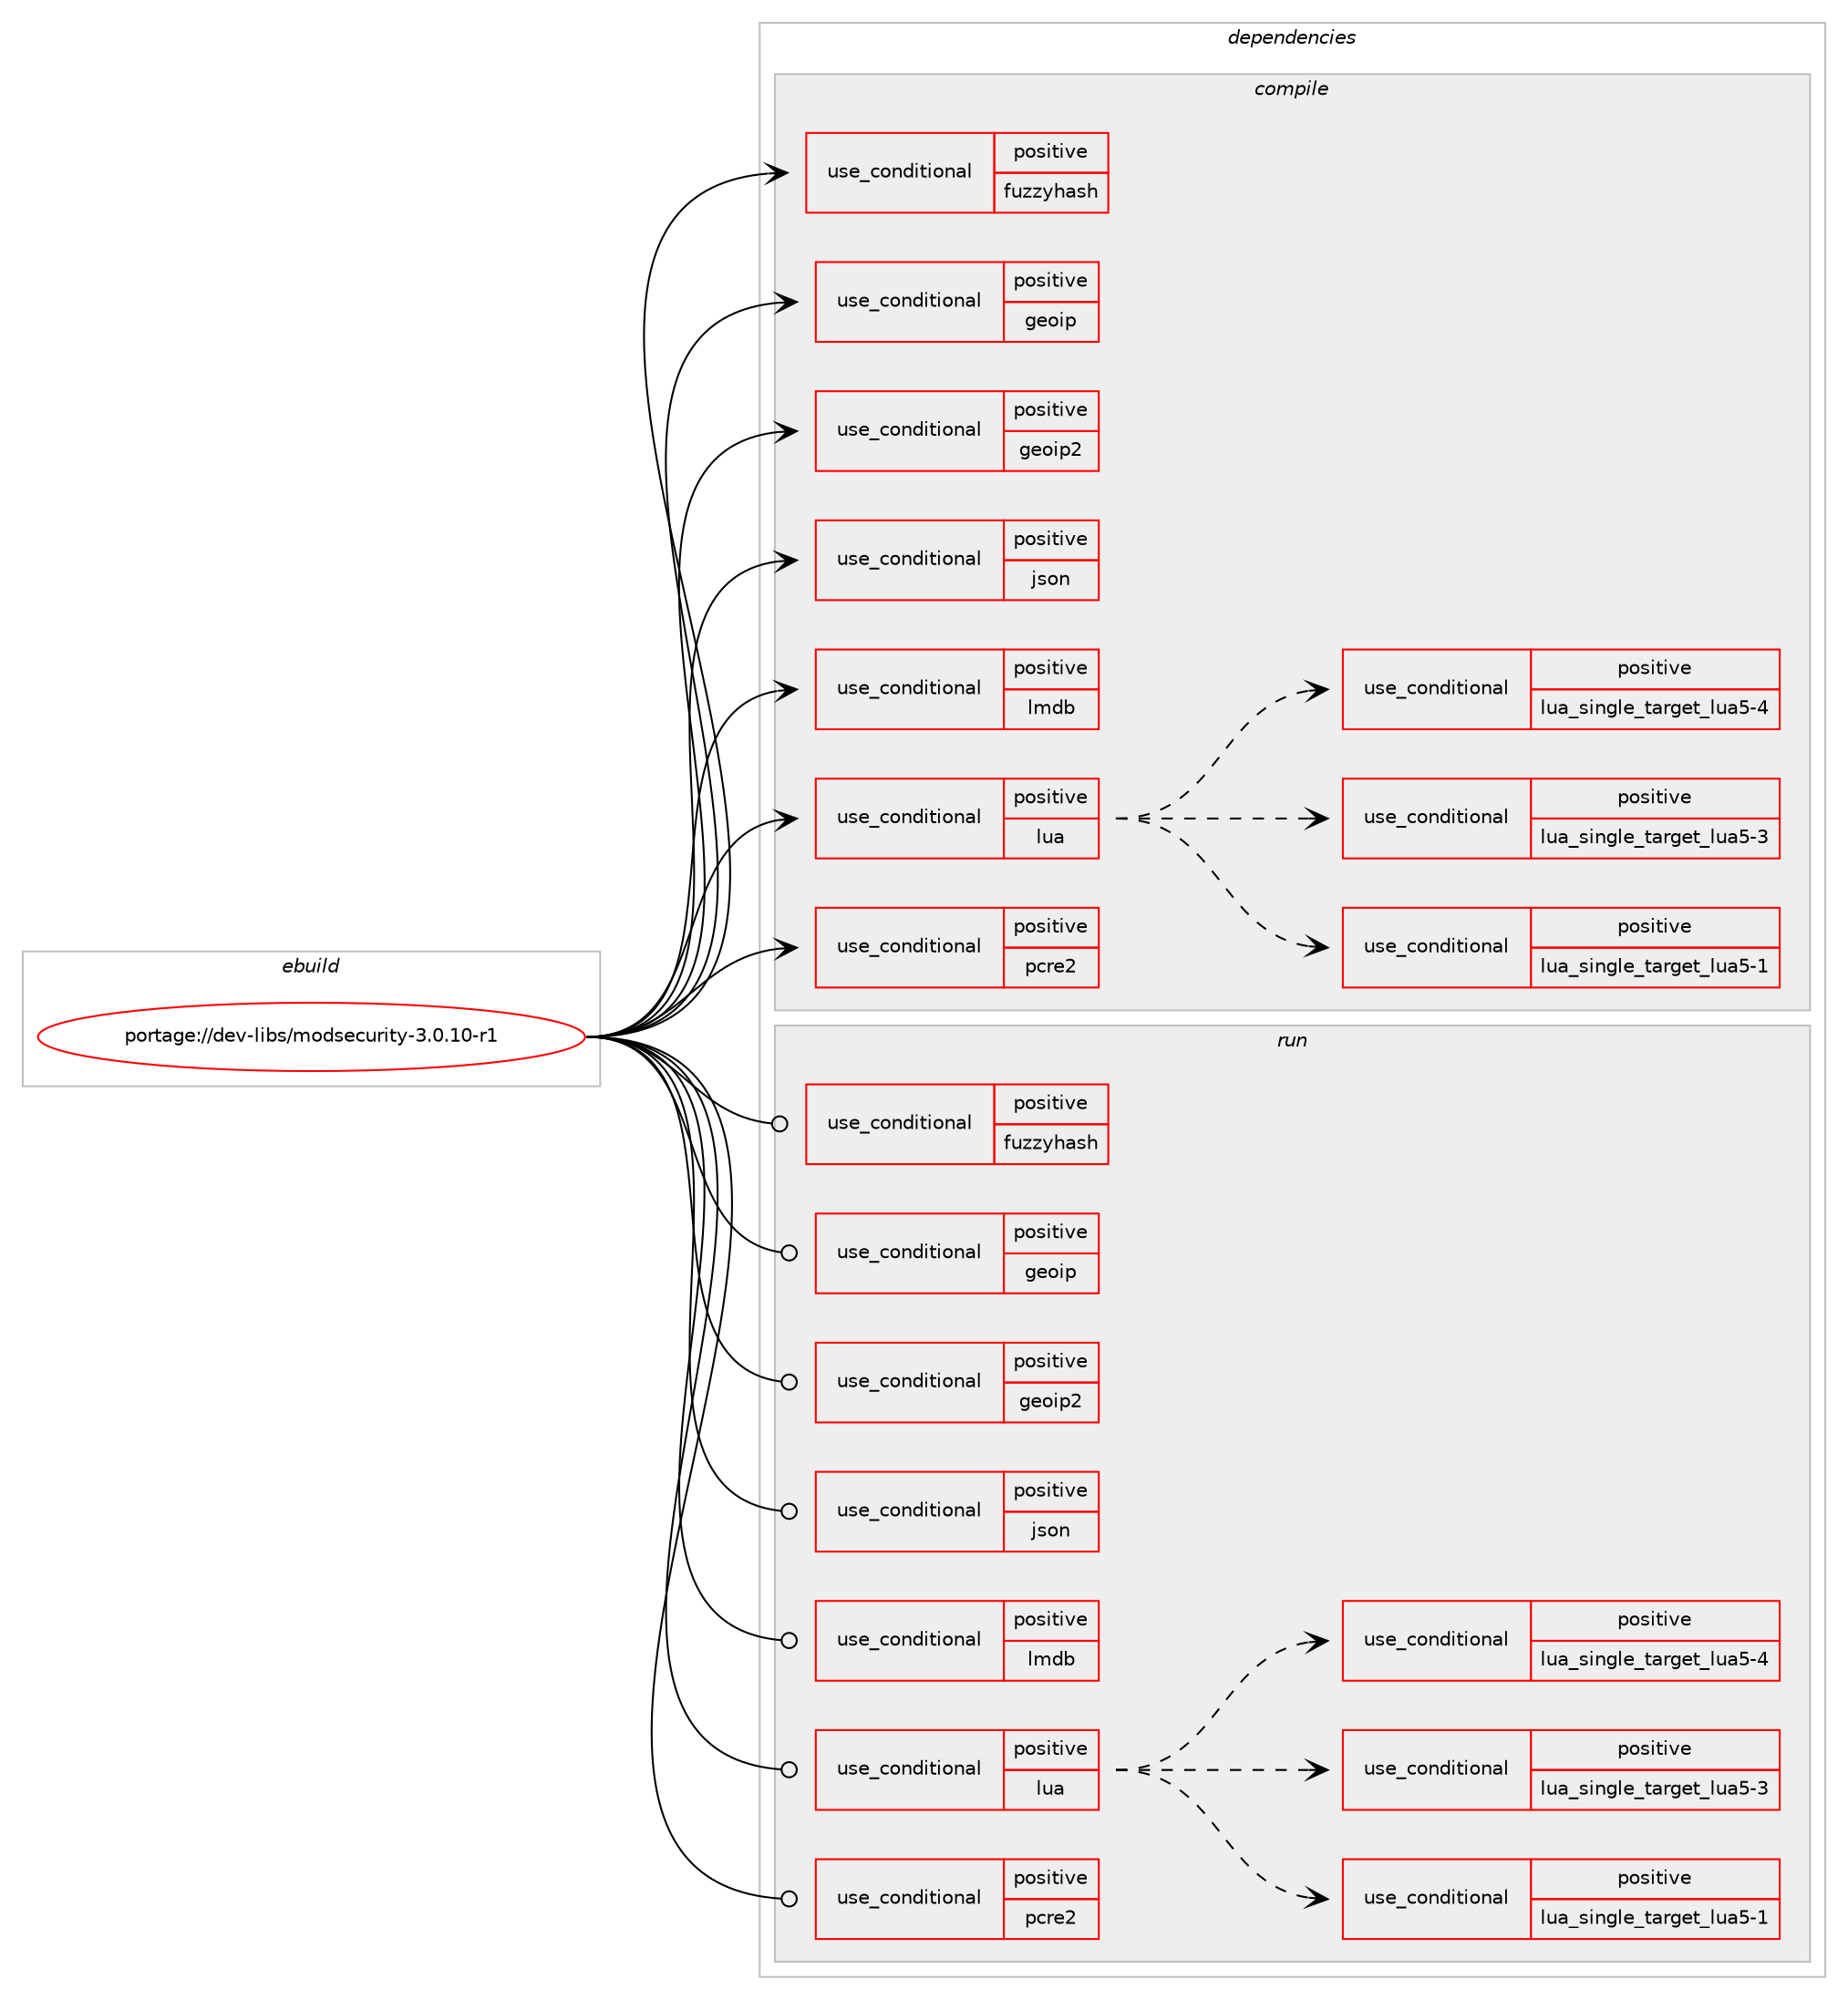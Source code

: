 digraph prolog {

# *************
# Graph options
# *************

newrank=true;
concentrate=true;
compound=true;
graph [rankdir=LR,fontname=Helvetica,fontsize=10,ranksep=1.5];#, ranksep=2.5, nodesep=0.2];
edge  [arrowhead=vee];
node  [fontname=Helvetica,fontsize=10];

# **********
# The ebuild
# **********

subgraph cluster_leftcol {
color=gray;
rank=same;
label=<<i>ebuild</i>>;
id [label="portage://dev-libs/modsecurity-3.0.10-r1", color=red, width=4, href="../dev-libs/modsecurity-3.0.10-r1.svg"];
}

# ****************
# The dependencies
# ****************

subgraph cluster_midcol {
color=gray;
label=<<i>dependencies</i>>;
subgraph cluster_compile {
fillcolor="#eeeeee";
style=filled;
label=<<i>compile</i>>;
subgraph cond26903 {
dependency56958 [label=<<TABLE BORDER="0" CELLBORDER="1" CELLSPACING="0" CELLPADDING="4"><TR><TD ROWSPAN="3" CELLPADDING="10">use_conditional</TD></TR><TR><TD>positive</TD></TR><TR><TD>fuzzyhash</TD></TR></TABLE>>, shape=none, color=red];
# *** BEGIN UNKNOWN DEPENDENCY TYPE (TODO) ***
# dependency56958 -> package_dependency(portage://dev-libs/modsecurity-3.0.10-r1,install,no,app-crypt,ssdeep,none,[,,],[],[])
# *** END UNKNOWN DEPENDENCY TYPE (TODO) ***

}
id:e -> dependency56958:w [weight=20,style="solid",arrowhead="vee"];
subgraph cond26904 {
dependency56959 [label=<<TABLE BORDER="0" CELLBORDER="1" CELLSPACING="0" CELLPADDING="4"><TR><TD ROWSPAN="3" CELLPADDING="10">use_conditional</TD></TR><TR><TD>positive</TD></TR><TR><TD>geoip</TD></TR></TABLE>>, shape=none, color=red];
# *** BEGIN UNKNOWN DEPENDENCY TYPE (TODO) ***
# dependency56959 -> package_dependency(portage://dev-libs/modsecurity-3.0.10-r1,install,no,dev-libs,geoip,none,[,,],[],[])
# *** END UNKNOWN DEPENDENCY TYPE (TODO) ***

}
id:e -> dependency56959:w [weight=20,style="solid",arrowhead="vee"];
subgraph cond26905 {
dependency56960 [label=<<TABLE BORDER="0" CELLBORDER="1" CELLSPACING="0" CELLPADDING="4"><TR><TD ROWSPAN="3" CELLPADDING="10">use_conditional</TD></TR><TR><TD>positive</TD></TR><TR><TD>geoip2</TD></TR></TABLE>>, shape=none, color=red];
# *** BEGIN UNKNOWN DEPENDENCY TYPE (TODO) ***
# dependency56960 -> package_dependency(portage://dev-libs/modsecurity-3.0.10-r1,install,no,dev-libs,libmaxminddb,none,[,,],[],[])
# *** END UNKNOWN DEPENDENCY TYPE (TODO) ***

}
id:e -> dependency56960:w [weight=20,style="solid",arrowhead="vee"];
subgraph cond26906 {
dependency56961 [label=<<TABLE BORDER="0" CELLBORDER="1" CELLSPACING="0" CELLPADDING="4"><TR><TD ROWSPAN="3" CELLPADDING="10">use_conditional</TD></TR><TR><TD>positive</TD></TR><TR><TD>json</TD></TR></TABLE>>, shape=none, color=red];
# *** BEGIN UNKNOWN DEPENDENCY TYPE (TODO) ***
# dependency56961 -> package_dependency(portage://dev-libs/modsecurity-3.0.10-r1,install,no,dev-libs,yajl,none,[,,],[],[])
# *** END UNKNOWN DEPENDENCY TYPE (TODO) ***

}
id:e -> dependency56961:w [weight=20,style="solid",arrowhead="vee"];
subgraph cond26907 {
dependency56962 [label=<<TABLE BORDER="0" CELLBORDER="1" CELLSPACING="0" CELLPADDING="4"><TR><TD ROWSPAN="3" CELLPADDING="10">use_conditional</TD></TR><TR><TD>positive</TD></TR><TR><TD>lmdb</TD></TR></TABLE>>, shape=none, color=red];
# *** BEGIN UNKNOWN DEPENDENCY TYPE (TODO) ***
# dependency56962 -> package_dependency(portage://dev-libs/modsecurity-3.0.10-r1,install,no,dev-db,lmdb,none,[,,],[],[])
# *** END UNKNOWN DEPENDENCY TYPE (TODO) ***

}
id:e -> dependency56962:w [weight=20,style="solid",arrowhead="vee"];
subgraph cond26908 {
dependency56963 [label=<<TABLE BORDER="0" CELLBORDER="1" CELLSPACING="0" CELLPADDING="4"><TR><TD ROWSPAN="3" CELLPADDING="10">use_conditional</TD></TR><TR><TD>positive</TD></TR><TR><TD>lua</TD></TR></TABLE>>, shape=none, color=red];
subgraph cond26909 {
dependency56964 [label=<<TABLE BORDER="0" CELLBORDER="1" CELLSPACING="0" CELLPADDING="4"><TR><TD ROWSPAN="3" CELLPADDING="10">use_conditional</TD></TR><TR><TD>positive</TD></TR><TR><TD>lua_single_target_lua5-1</TD></TR></TABLE>>, shape=none, color=red];
# *** BEGIN UNKNOWN DEPENDENCY TYPE (TODO) ***
# dependency56964 -> package_dependency(portage://dev-libs/modsecurity-3.0.10-r1,install,no,dev-lang,lua,none,[,,],[slot(5.1)],[])
# *** END UNKNOWN DEPENDENCY TYPE (TODO) ***

}
dependency56963:e -> dependency56964:w [weight=20,style="dashed",arrowhead="vee"];
subgraph cond26910 {
dependency56965 [label=<<TABLE BORDER="0" CELLBORDER="1" CELLSPACING="0" CELLPADDING="4"><TR><TD ROWSPAN="3" CELLPADDING="10">use_conditional</TD></TR><TR><TD>positive</TD></TR><TR><TD>lua_single_target_lua5-3</TD></TR></TABLE>>, shape=none, color=red];
# *** BEGIN UNKNOWN DEPENDENCY TYPE (TODO) ***
# dependency56965 -> package_dependency(portage://dev-libs/modsecurity-3.0.10-r1,install,no,dev-lang,lua,none,[,,],[slot(5.3)],[])
# *** END UNKNOWN DEPENDENCY TYPE (TODO) ***

}
dependency56963:e -> dependency56965:w [weight=20,style="dashed",arrowhead="vee"];
subgraph cond26911 {
dependency56966 [label=<<TABLE BORDER="0" CELLBORDER="1" CELLSPACING="0" CELLPADDING="4"><TR><TD ROWSPAN="3" CELLPADDING="10">use_conditional</TD></TR><TR><TD>positive</TD></TR><TR><TD>lua_single_target_lua5-4</TD></TR></TABLE>>, shape=none, color=red];
# *** BEGIN UNKNOWN DEPENDENCY TYPE (TODO) ***
# dependency56966 -> package_dependency(portage://dev-libs/modsecurity-3.0.10-r1,install,no,dev-lang,lua,none,[,,],[slot(5.4)],[])
# *** END UNKNOWN DEPENDENCY TYPE (TODO) ***

}
dependency56963:e -> dependency56966:w [weight=20,style="dashed",arrowhead="vee"];
}
id:e -> dependency56963:w [weight=20,style="solid",arrowhead="vee"];
subgraph cond26912 {
dependency56967 [label=<<TABLE BORDER="0" CELLBORDER="1" CELLSPACING="0" CELLPADDING="4"><TR><TD ROWSPAN="3" CELLPADDING="10">use_conditional</TD></TR><TR><TD>positive</TD></TR><TR><TD>pcre2</TD></TR></TABLE>>, shape=none, color=red];
# *** BEGIN UNKNOWN DEPENDENCY TYPE (TODO) ***
# dependency56967 -> package_dependency(portage://dev-libs/modsecurity-3.0.10-r1,install,no,dev-libs,libpcre2,none,[,,],any_same_slot,[])
# *** END UNKNOWN DEPENDENCY TYPE (TODO) ***

}
id:e -> dependency56967:w [weight=20,style="solid",arrowhead="vee"];
# *** BEGIN UNKNOWN DEPENDENCY TYPE (TODO) ***
# id -> package_dependency(portage://dev-libs/modsecurity-3.0.10-r1,install,no,dev-libs,libpcre,none,[,,],any_same_slot,[])
# *** END UNKNOWN DEPENDENCY TYPE (TODO) ***

# *** BEGIN UNKNOWN DEPENDENCY TYPE (TODO) ***
# id -> package_dependency(portage://dev-libs/modsecurity-3.0.10-r1,install,no,dev-libs,libxml2,none,[,,],[],[])
# *** END UNKNOWN DEPENDENCY TYPE (TODO) ***

# *** BEGIN UNKNOWN DEPENDENCY TYPE (TODO) ***
# id -> package_dependency(portage://dev-libs/modsecurity-3.0.10-r1,install,no,net-misc,curl,none,[,,],[],[])
# *** END UNKNOWN DEPENDENCY TYPE (TODO) ***

}
subgraph cluster_compileandrun {
fillcolor="#eeeeee";
style=filled;
label=<<i>compile and run</i>>;
}
subgraph cluster_run {
fillcolor="#eeeeee";
style=filled;
label=<<i>run</i>>;
subgraph cond26913 {
dependency56968 [label=<<TABLE BORDER="0" CELLBORDER="1" CELLSPACING="0" CELLPADDING="4"><TR><TD ROWSPAN="3" CELLPADDING="10">use_conditional</TD></TR><TR><TD>positive</TD></TR><TR><TD>fuzzyhash</TD></TR></TABLE>>, shape=none, color=red];
# *** BEGIN UNKNOWN DEPENDENCY TYPE (TODO) ***
# dependency56968 -> package_dependency(portage://dev-libs/modsecurity-3.0.10-r1,run,no,app-crypt,ssdeep,none,[,,],[],[])
# *** END UNKNOWN DEPENDENCY TYPE (TODO) ***

}
id:e -> dependency56968:w [weight=20,style="solid",arrowhead="odot"];
subgraph cond26914 {
dependency56969 [label=<<TABLE BORDER="0" CELLBORDER="1" CELLSPACING="0" CELLPADDING="4"><TR><TD ROWSPAN="3" CELLPADDING="10">use_conditional</TD></TR><TR><TD>positive</TD></TR><TR><TD>geoip</TD></TR></TABLE>>, shape=none, color=red];
# *** BEGIN UNKNOWN DEPENDENCY TYPE (TODO) ***
# dependency56969 -> package_dependency(portage://dev-libs/modsecurity-3.0.10-r1,run,no,dev-libs,geoip,none,[,,],[],[])
# *** END UNKNOWN DEPENDENCY TYPE (TODO) ***

}
id:e -> dependency56969:w [weight=20,style="solid",arrowhead="odot"];
subgraph cond26915 {
dependency56970 [label=<<TABLE BORDER="0" CELLBORDER="1" CELLSPACING="0" CELLPADDING="4"><TR><TD ROWSPAN="3" CELLPADDING="10">use_conditional</TD></TR><TR><TD>positive</TD></TR><TR><TD>geoip2</TD></TR></TABLE>>, shape=none, color=red];
# *** BEGIN UNKNOWN DEPENDENCY TYPE (TODO) ***
# dependency56970 -> package_dependency(portage://dev-libs/modsecurity-3.0.10-r1,run,no,dev-libs,libmaxminddb,none,[,,],[],[])
# *** END UNKNOWN DEPENDENCY TYPE (TODO) ***

}
id:e -> dependency56970:w [weight=20,style="solid",arrowhead="odot"];
subgraph cond26916 {
dependency56971 [label=<<TABLE BORDER="0" CELLBORDER="1" CELLSPACING="0" CELLPADDING="4"><TR><TD ROWSPAN="3" CELLPADDING="10">use_conditional</TD></TR><TR><TD>positive</TD></TR><TR><TD>json</TD></TR></TABLE>>, shape=none, color=red];
# *** BEGIN UNKNOWN DEPENDENCY TYPE (TODO) ***
# dependency56971 -> package_dependency(portage://dev-libs/modsecurity-3.0.10-r1,run,no,dev-libs,yajl,none,[,,],[],[])
# *** END UNKNOWN DEPENDENCY TYPE (TODO) ***

}
id:e -> dependency56971:w [weight=20,style="solid",arrowhead="odot"];
subgraph cond26917 {
dependency56972 [label=<<TABLE BORDER="0" CELLBORDER="1" CELLSPACING="0" CELLPADDING="4"><TR><TD ROWSPAN="3" CELLPADDING="10">use_conditional</TD></TR><TR><TD>positive</TD></TR><TR><TD>lmdb</TD></TR></TABLE>>, shape=none, color=red];
# *** BEGIN UNKNOWN DEPENDENCY TYPE (TODO) ***
# dependency56972 -> package_dependency(portage://dev-libs/modsecurity-3.0.10-r1,run,no,dev-db,lmdb,none,[,,],[],[])
# *** END UNKNOWN DEPENDENCY TYPE (TODO) ***

}
id:e -> dependency56972:w [weight=20,style="solid",arrowhead="odot"];
subgraph cond26918 {
dependency56973 [label=<<TABLE BORDER="0" CELLBORDER="1" CELLSPACING="0" CELLPADDING="4"><TR><TD ROWSPAN="3" CELLPADDING="10">use_conditional</TD></TR><TR><TD>positive</TD></TR><TR><TD>lua</TD></TR></TABLE>>, shape=none, color=red];
subgraph cond26919 {
dependency56974 [label=<<TABLE BORDER="0" CELLBORDER="1" CELLSPACING="0" CELLPADDING="4"><TR><TD ROWSPAN="3" CELLPADDING="10">use_conditional</TD></TR><TR><TD>positive</TD></TR><TR><TD>lua_single_target_lua5-1</TD></TR></TABLE>>, shape=none, color=red];
# *** BEGIN UNKNOWN DEPENDENCY TYPE (TODO) ***
# dependency56974 -> package_dependency(portage://dev-libs/modsecurity-3.0.10-r1,run,no,dev-lang,lua,none,[,,],[slot(5.1)],[])
# *** END UNKNOWN DEPENDENCY TYPE (TODO) ***

}
dependency56973:e -> dependency56974:w [weight=20,style="dashed",arrowhead="vee"];
subgraph cond26920 {
dependency56975 [label=<<TABLE BORDER="0" CELLBORDER="1" CELLSPACING="0" CELLPADDING="4"><TR><TD ROWSPAN="3" CELLPADDING="10">use_conditional</TD></TR><TR><TD>positive</TD></TR><TR><TD>lua_single_target_lua5-3</TD></TR></TABLE>>, shape=none, color=red];
# *** BEGIN UNKNOWN DEPENDENCY TYPE (TODO) ***
# dependency56975 -> package_dependency(portage://dev-libs/modsecurity-3.0.10-r1,run,no,dev-lang,lua,none,[,,],[slot(5.3)],[])
# *** END UNKNOWN DEPENDENCY TYPE (TODO) ***

}
dependency56973:e -> dependency56975:w [weight=20,style="dashed",arrowhead="vee"];
subgraph cond26921 {
dependency56976 [label=<<TABLE BORDER="0" CELLBORDER="1" CELLSPACING="0" CELLPADDING="4"><TR><TD ROWSPAN="3" CELLPADDING="10">use_conditional</TD></TR><TR><TD>positive</TD></TR><TR><TD>lua_single_target_lua5-4</TD></TR></TABLE>>, shape=none, color=red];
# *** BEGIN UNKNOWN DEPENDENCY TYPE (TODO) ***
# dependency56976 -> package_dependency(portage://dev-libs/modsecurity-3.0.10-r1,run,no,dev-lang,lua,none,[,,],[slot(5.4)],[])
# *** END UNKNOWN DEPENDENCY TYPE (TODO) ***

}
dependency56973:e -> dependency56976:w [weight=20,style="dashed",arrowhead="vee"];
}
id:e -> dependency56973:w [weight=20,style="solid",arrowhead="odot"];
subgraph cond26922 {
dependency56977 [label=<<TABLE BORDER="0" CELLBORDER="1" CELLSPACING="0" CELLPADDING="4"><TR><TD ROWSPAN="3" CELLPADDING="10">use_conditional</TD></TR><TR><TD>positive</TD></TR><TR><TD>pcre2</TD></TR></TABLE>>, shape=none, color=red];
# *** BEGIN UNKNOWN DEPENDENCY TYPE (TODO) ***
# dependency56977 -> package_dependency(portage://dev-libs/modsecurity-3.0.10-r1,run,no,dev-libs,libpcre2,none,[,,],any_same_slot,[])
# *** END UNKNOWN DEPENDENCY TYPE (TODO) ***

}
id:e -> dependency56977:w [weight=20,style="solid",arrowhead="odot"];
# *** BEGIN UNKNOWN DEPENDENCY TYPE (TODO) ***
# id -> package_dependency(portage://dev-libs/modsecurity-3.0.10-r1,run,no,dev-libs,libpcre,none,[,,],any_same_slot,[])
# *** END UNKNOWN DEPENDENCY TYPE (TODO) ***

# *** BEGIN UNKNOWN DEPENDENCY TYPE (TODO) ***
# id -> package_dependency(portage://dev-libs/modsecurity-3.0.10-r1,run,no,dev-libs,libxml2,none,[,,],[],[])
# *** END UNKNOWN DEPENDENCY TYPE (TODO) ***

# *** BEGIN UNKNOWN DEPENDENCY TYPE (TODO) ***
# id -> package_dependency(portage://dev-libs/modsecurity-3.0.10-r1,run,no,net-misc,curl,none,[,,],[],[])
# *** END UNKNOWN DEPENDENCY TYPE (TODO) ***

}
}

# **************
# The candidates
# **************

subgraph cluster_choices {
rank=same;
color=gray;
label=<<i>candidates</i>>;

}

}
